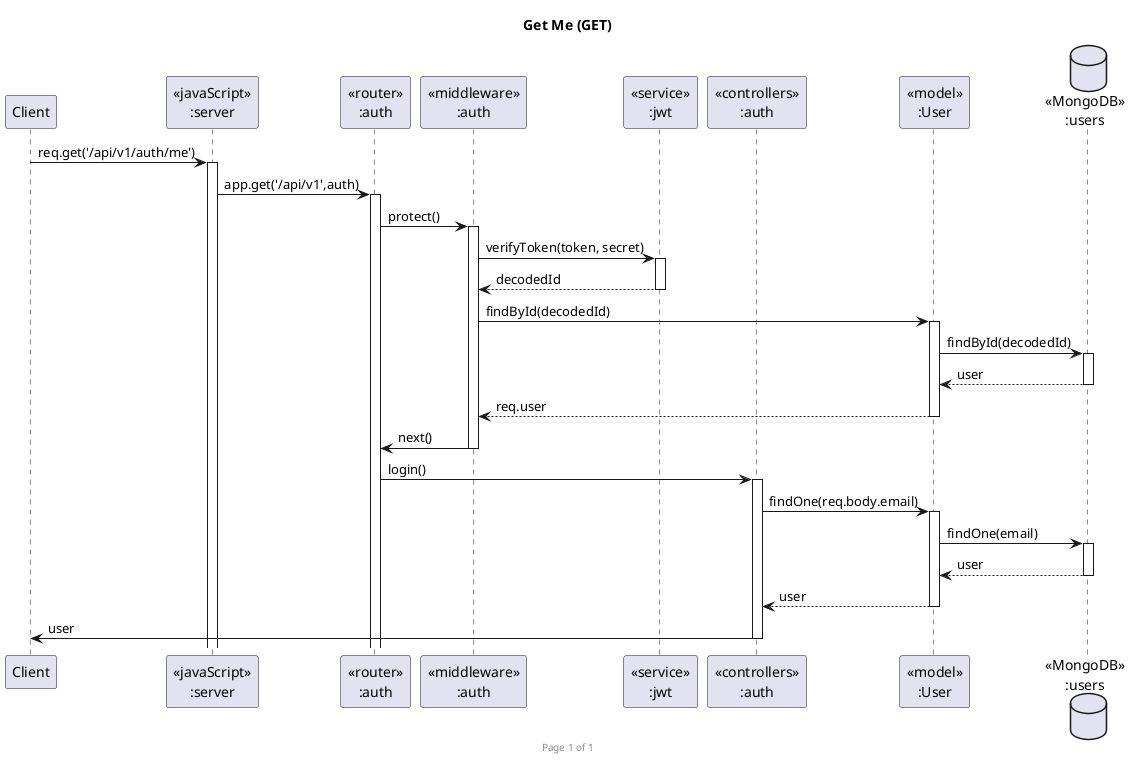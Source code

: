 @startuml Get Me (GET)

footer Page %page% of %lastpage%
title "Get Me (GET)"

participant "Client" as client
participant "<<javaScript>>\n:server" as server
participant "<<router>>\n:auth" as routerAuth
participant "<<middleware>>\n:auth" as authMiddleware
participant "<<service>>\n:jwt" as jwtService
participant "<<controllers>>\n:auth" as controllersAuth
participant "<<model>>\n:User" as modelUser
database "<<MongoDB>>\n:users" as UsersDatabase


client->server ++:req.get('/api/v1/auth/me')
server->routerAuth ++:app.get('/api/v1',auth)

routerAuth -> authMiddleware ++:protect()
authMiddleware -> jwtService ++:verifyToken(token, secret)
authMiddleware <-- jwtService --: decodedId

authMiddleware -> modelUser ++: findById(decodedId)
modelUser -> UsersDatabase ++: findById(decodedId)
modelUser <-- UsersDatabase --: user
authMiddleware <-- modelUser --: req.user
authMiddleware -> routerAuth --: next()

routerAuth -> controllersAuth ++:login()
controllersAuth->modelUser ++:findOne(req.body.email)
modelUser ->UsersDatabase ++: findOne(email)
UsersDatabase --> modelUser --: user
controllersAuth <-- modelUser --:user
controllersAuth->client --:user

@enduml